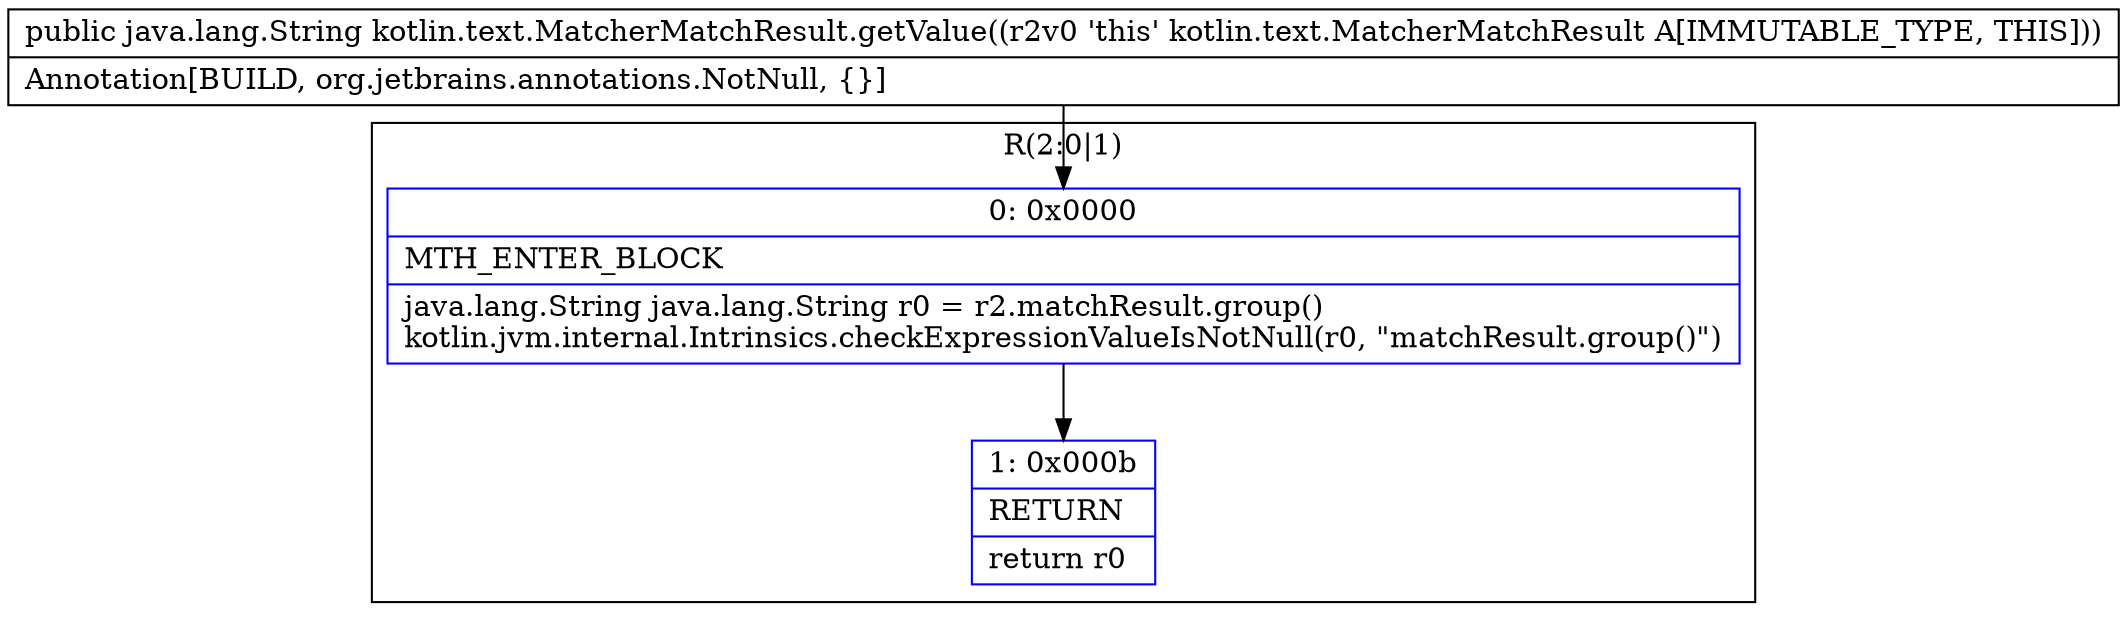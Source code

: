 digraph "CFG forkotlin.text.MatcherMatchResult.getValue()Ljava\/lang\/String;" {
subgraph cluster_Region_341161119 {
label = "R(2:0|1)";
node [shape=record,color=blue];
Node_0 [shape=record,label="{0\:\ 0x0000|MTH_ENTER_BLOCK\l|java.lang.String java.lang.String r0 = r2.matchResult.group()\lkotlin.jvm.internal.Intrinsics.checkExpressionValueIsNotNull(r0, \"matchResult.group()\")\l}"];
Node_1 [shape=record,label="{1\:\ 0x000b|RETURN\l|return r0\l}"];
}
MethodNode[shape=record,label="{public java.lang.String kotlin.text.MatcherMatchResult.getValue((r2v0 'this' kotlin.text.MatcherMatchResult A[IMMUTABLE_TYPE, THIS]))  | Annotation[BUILD, org.jetbrains.annotations.NotNull, \{\}]\l}"];
MethodNode -> Node_0;
Node_0 -> Node_1;
}

